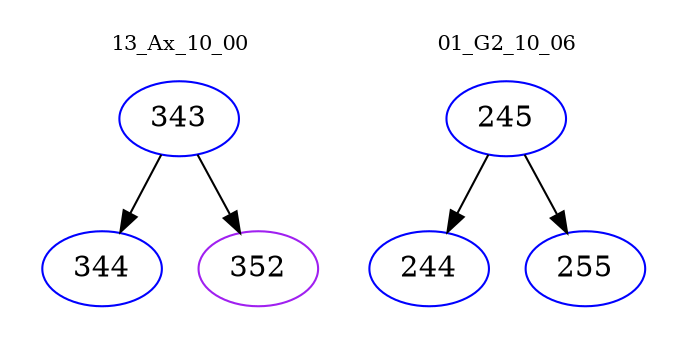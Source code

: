 digraph{
subgraph cluster_0 {
color = white
label = "13_Ax_10_00";
fontsize=10;
T0_343 [label="343", color="blue"]
T0_343 -> T0_344 [color="black"]
T0_344 [label="344", color="blue"]
T0_343 -> T0_352 [color="black"]
T0_352 [label="352", color="purple"]
}
subgraph cluster_1 {
color = white
label = "01_G2_10_06";
fontsize=10;
T1_245 [label="245", color="blue"]
T1_245 -> T1_244 [color="black"]
T1_244 [label="244", color="blue"]
T1_245 -> T1_255 [color="black"]
T1_255 [label="255", color="blue"]
}
}
